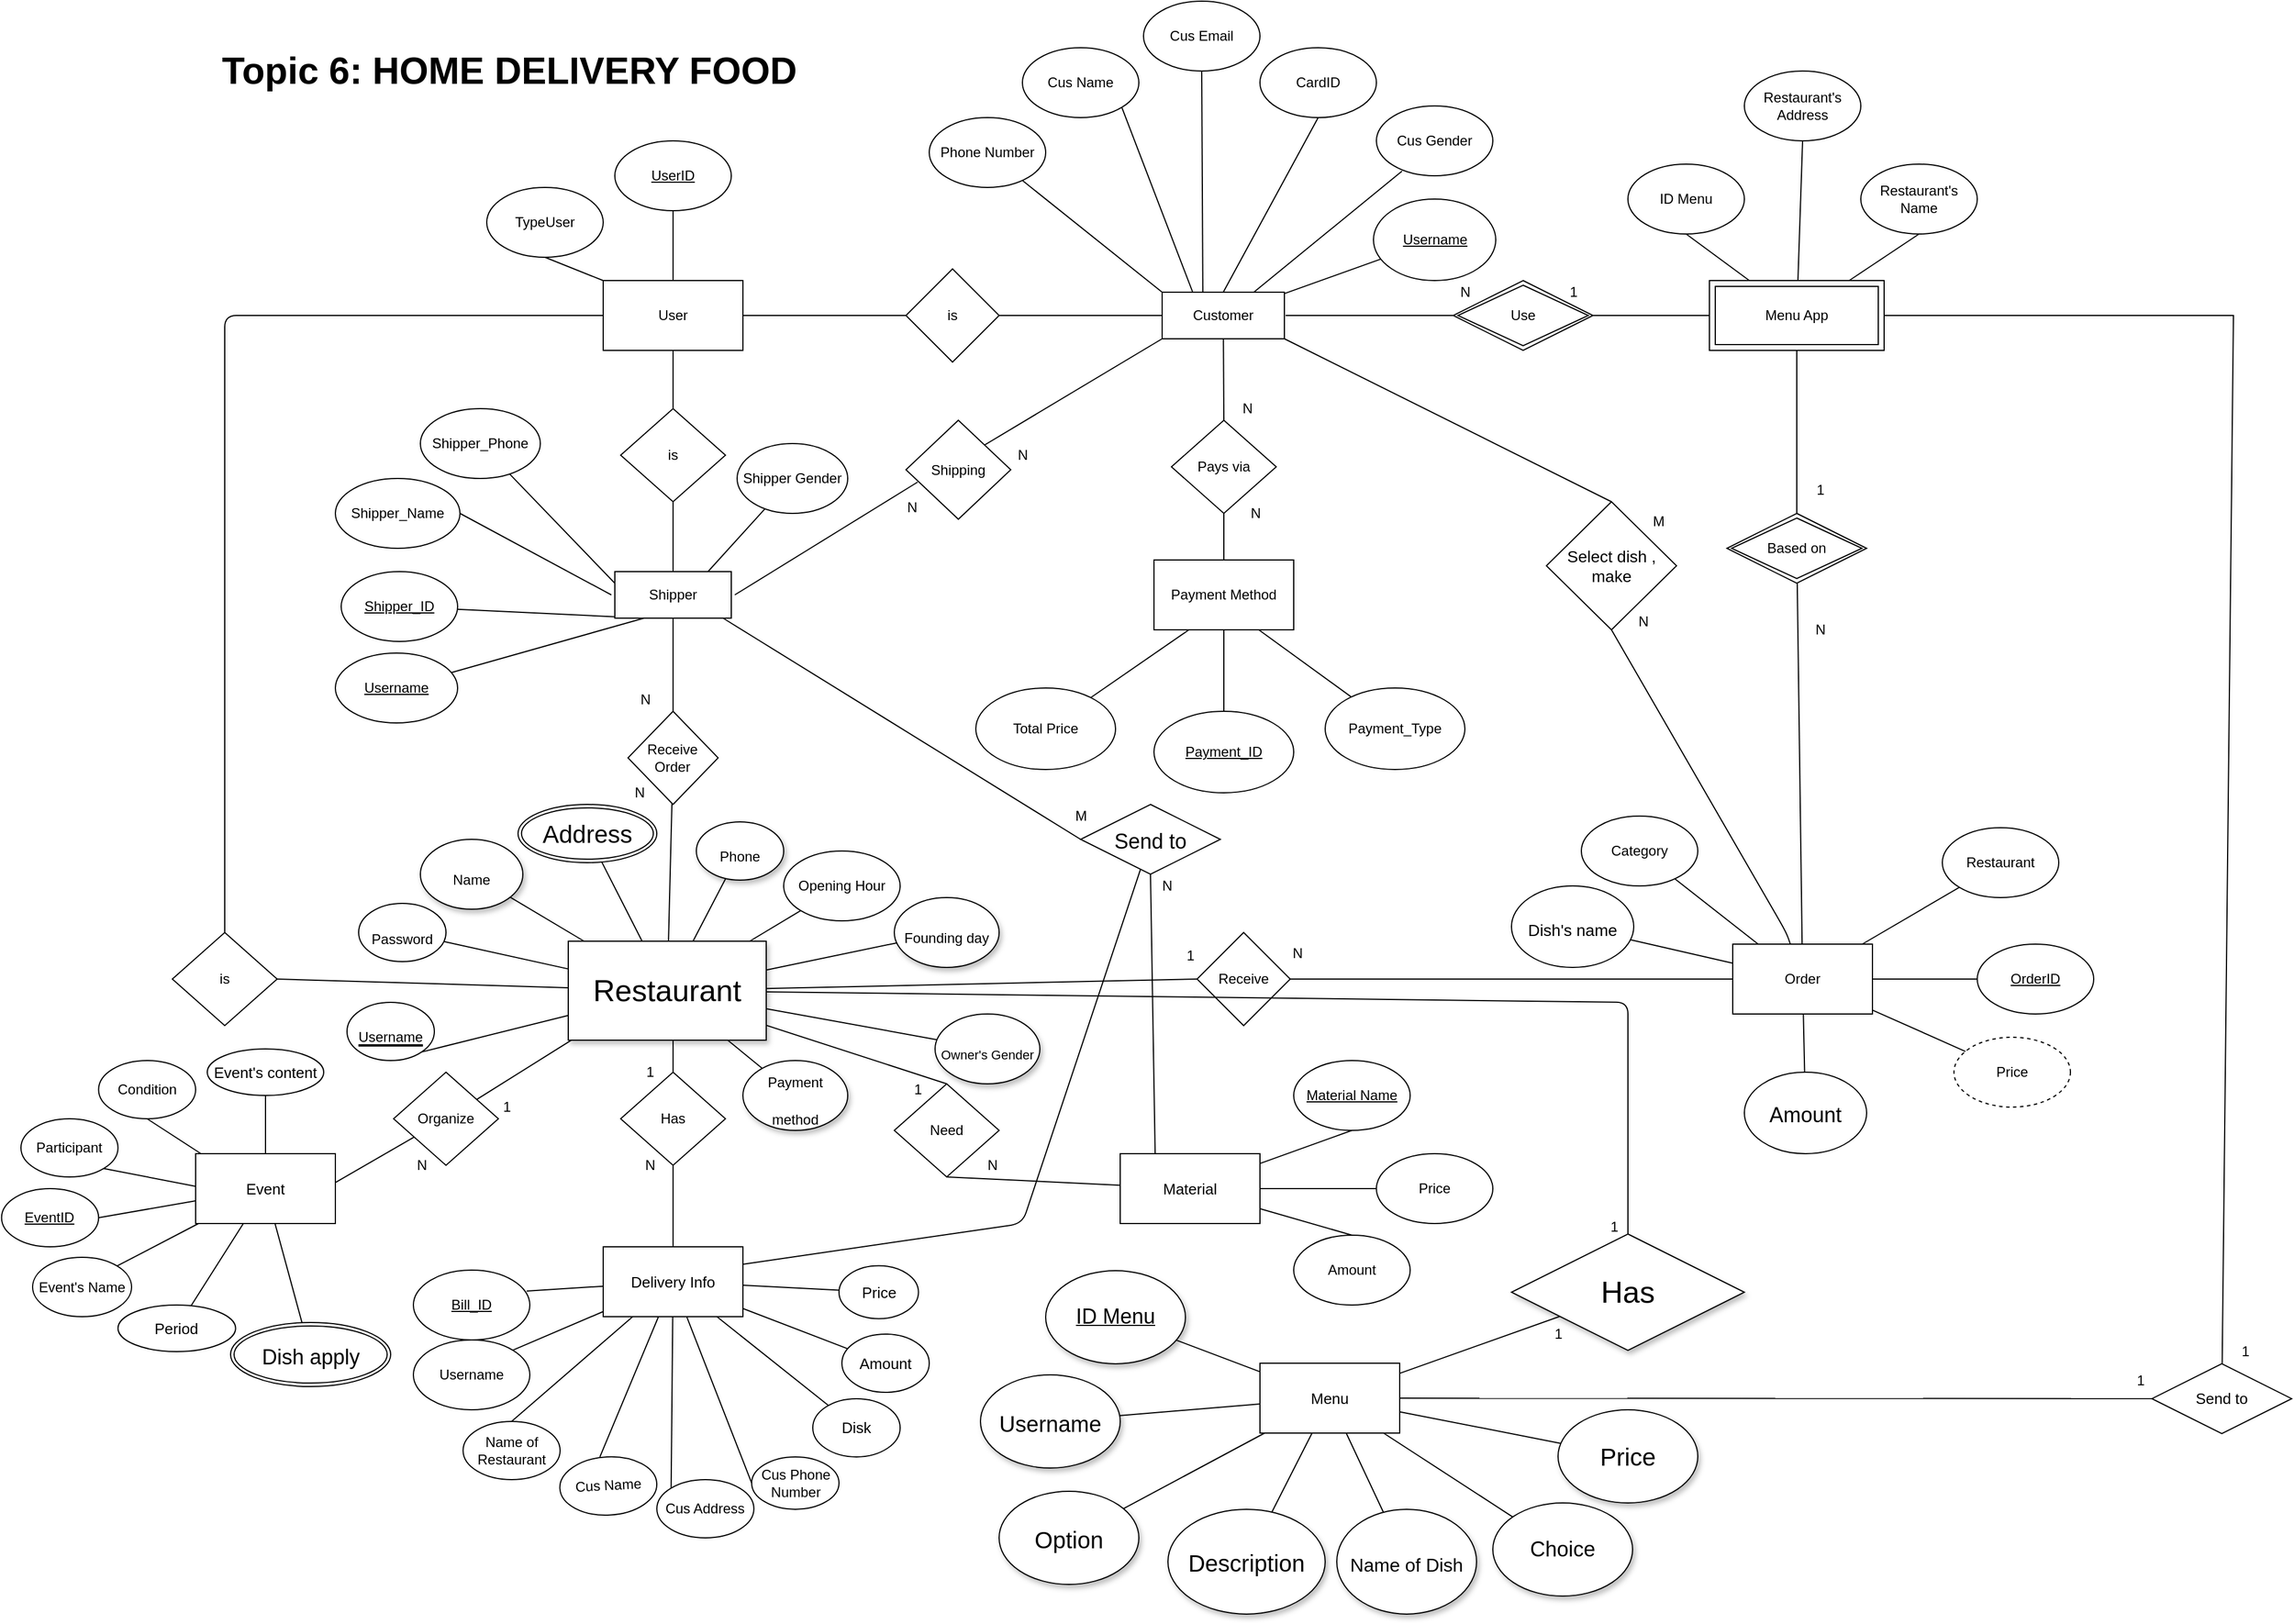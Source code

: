 <mxfile version="12.9.13" type="github"><diagram id="Bh2ZQN0jN9PAz3LYmBKE" name="Page-1"><mxGraphModel dx="3793" dy="1426" grid="1" gridSize="10" guides="1" tooltips="1" connect="1" arrows="1" fold="1" page="1" pageScale="1" pageWidth="827" pageHeight="1169" math="0" shadow="0"><root><mxCell id="0"/><mxCell id="1" parent="0"/><mxCell id="1TgQW6RUjHVxx62nX8nV-2" value="Phone Number" style="ellipse;whiteSpace=wrap;html=1;" parent="1" vertex="1"><mxGeometry x="-20" y="130" width="100" height="60" as="geometry"/></mxCell><mxCell id="1TgQW6RUjHVxx62nX8nV-3" value="Cus Name" style="ellipse;whiteSpace=wrap;html=1;" parent="1" vertex="1"><mxGeometry x="60" y="70" width="100" height="60" as="geometry"/></mxCell><mxCell id="1TgQW6RUjHVxx62nX8nV-4" value="Cus Email" style="ellipse;whiteSpace=wrap;html=1;" parent="1" vertex="1"><mxGeometry x="164" y="30" width="100" height="60" as="geometry"/></mxCell><mxCell id="1TgQW6RUjHVxx62nX8nV-6" value="Cus Gender" style="ellipse;whiteSpace=wrap;html=1;" parent="1" vertex="1"><mxGeometry x="364" y="120" width="100" height="60" as="geometry"/></mxCell><mxCell id="1TgQW6RUjHVxx62nX8nV-11" value="" style="endArrow=none;html=1;entryX=0;entryY=0;entryDx=0;entryDy=0;" parent="1" source="1TgQW6RUjHVxx62nX8nV-2" target="T_7MTXZ-KmYvkjtd5ETI-1" edge="1"><mxGeometry width="50" height="50" relative="1" as="geometry"><mxPoint x="390" y="250" as="sourcePoint"/><mxPoint x="180" y="270" as="targetPoint"/></mxGeometry></mxCell><mxCell id="1TgQW6RUjHVxx62nX8nV-12" value="" style="endArrow=none;html=1;exitX=1;exitY=1;exitDx=0;exitDy=0;entryX=0.25;entryY=0;entryDx=0;entryDy=0;" parent="1" source="1TgQW6RUjHVxx62nX8nV-3" target="T_7MTXZ-KmYvkjtd5ETI-1" edge="1"><mxGeometry width="50" height="50" relative="1" as="geometry"><mxPoint x="390" y="250" as="sourcePoint"/><mxPoint x="206.5" y="270" as="targetPoint"/></mxGeometry></mxCell><mxCell id="1TgQW6RUjHVxx62nX8nV-14" value="" style="endArrow=none;html=1;exitX=0.5;exitY=1;exitDx=0;exitDy=0;" parent="1" source="1TgQW6RUjHVxx62nX8nV-4" edge="1"><mxGeometry width="50" height="50" relative="1" as="geometry"><mxPoint x="390" y="250" as="sourcePoint"/><mxPoint x="215" y="290" as="targetPoint"/></mxGeometry></mxCell><mxCell id="1TgQW6RUjHVxx62nX8nV-15" value="" style="endArrow=none;html=1;exitX=0.22;exitY=0.933;exitDx=0;exitDy=0;entryX=0.75;entryY=0;entryDx=0;entryDy=0;exitPerimeter=0;" parent="1" source="1TgQW6RUjHVxx62nX8nV-6" target="T_7MTXZ-KmYvkjtd5ETI-1" edge="1"><mxGeometry width="50" height="50" relative="1" as="geometry"><mxPoint x="390" y="250" as="sourcePoint"/><mxPoint x="259.5" y="270" as="targetPoint"/></mxGeometry></mxCell><mxCell id="1TgQW6RUjHVxx62nX8nV-25" value="" style="endArrow=none;html=1;entryX=1;entryY=0.5;entryDx=0;entryDy=0;exitX=0;exitY=0.5;exitDx=0;exitDy=0;entryPerimeter=0;" parent="1" source="4HDwZ0-fBhP0mA6bhcXY-30" edge="1"><mxGeometry width="50" height="50" relative="1" as="geometry"><mxPoint x="310" y="340" as="sourcePoint"/><mxPoint x="286" y="300" as="targetPoint"/></mxGeometry></mxCell><mxCell id="1TgQW6RUjHVxx62nX8nV-27" value="" style="endArrow=none;html=1;entryX=1;entryY=0.5;entryDx=0;entryDy=0;" parent="1" source="4HDwZ0-fBhP0mA6bhcXY-29" target="4HDwZ0-fBhP0mA6bhcXY-30" edge="1"><mxGeometry width="50" height="50" relative="1" as="geometry"><mxPoint x="670.0" y="300.0" as="sourcePoint"/><mxPoint x="360" y="270" as="targetPoint"/></mxGeometry></mxCell><mxCell id="1TgQW6RUjHVxx62nX8nV-34" value="Restaurant's Name" style="ellipse;whiteSpace=wrap;html=1;" parent="1" vertex="1"><mxGeometry x="780" y="170" width="100" height="60" as="geometry"/></mxCell><mxCell id="1TgQW6RUjHVxx62nX8nV-35" value="ID Menu" style="ellipse;whiteSpace=wrap;html=1;" parent="1" vertex="1"><mxGeometry x="580" y="170" width="100" height="60" as="geometry"/></mxCell><mxCell id="1TgQW6RUjHVxx62nX8nV-36" value="" style="endArrow=none;html=1;entryX=0.5;entryY=1;entryDx=0;entryDy=0;" parent="1" source="4HDwZ0-fBhP0mA6bhcXY-29" target="1TgQW6RUjHVxx62nX8nV-35" edge="1"><mxGeometry width="50" height="50" relative="1" as="geometry"><mxPoint x="700.0" y="270.0" as="sourcePoint"/><mxPoint x="390" y="320" as="targetPoint"/></mxGeometry></mxCell><mxCell id="1TgQW6RUjHVxx62nX8nV-38" value="" style="endArrow=none;html=1;entryX=0.5;entryY=1;entryDx=0;entryDy=0;" parent="1" source="4HDwZ0-fBhP0mA6bhcXY-29" target="1TgQW6RUjHVxx62nX8nV-34" edge="1"><mxGeometry width="50" height="50" relative="1" as="geometry"><mxPoint x="747.04" y="271.02" as="sourcePoint"/><mxPoint x="390" y="320" as="targetPoint"/></mxGeometry></mxCell><mxCell id="1TgQW6RUjHVxx62nX8nV-47" value="Opening Hour" style="ellipse;whiteSpace=wrap;html=1;" parent="1" vertex="1"><mxGeometry x="-145" y="760" width="100" height="60" as="geometry"/></mxCell><mxCell id="1TgQW6RUjHVxx62nX8nV-50" value="" style="endArrow=none;html=1;exitX=0;exitY=1;exitDx=0;exitDy=0;" parent="1" source="1TgQW6RUjHVxx62nX8nV-47" target="4Bwj3n_UpUeVTnmwOmAn-105" edge="1"><mxGeometry width="50" height="50" relative="1" as="geometry"><mxPoint x="430" y="640" as="sourcePoint"/><mxPoint x="-150" y="844.859" as="targetPoint"/></mxGeometry></mxCell><mxCell id="1TgQW6RUjHVxx62nX8nV-51" value="" style="endArrow=none;html=1;" parent="1" source="NcCZKuHMw2OyWHvmArKM-13" target="4Bwj3n_UpUeVTnmwOmAn-105" edge="1"><mxGeometry width="50" height="50" relative="1" as="geometry"><mxPoint x="440" y="650" as="sourcePoint"/><mxPoint x="-198.817" y="825" as="targetPoint"/></mxGeometry></mxCell><mxCell id="1TgQW6RUjHVxx62nX8nV-82" value="User&lt;br&gt;" style="rounded=0;whiteSpace=wrap;html=1;" parent="1" vertex="1"><mxGeometry x="-300" y="270" width="120" height="60" as="geometry"/></mxCell><mxCell id="1TgQW6RUjHVxx62nX8nV-83" value="" style="endArrow=none;html=1;entryX=0;entryY=0;entryDx=0;entryDy=0;exitX=0.5;exitY=1;exitDx=0;exitDy=0;" parent="1" source="1TgQW6RUjHVxx62nX8nV-85" target="1TgQW6RUjHVxx62nX8nV-82" edge="1"><mxGeometry width="50" height="50" relative="1" as="geometry"><mxPoint x="-210" y="70" as="sourcePoint"/><mxPoint x="10" y="190" as="targetPoint"/></mxGeometry></mxCell><mxCell id="1TgQW6RUjHVxx62nX8nV-84" value="&lt;u&gt;UserID&lt;/u&gt;" style="ellipse;whiteSpace=wrap;html=1;" parent="1" vertex="1"><mxGeometry x="-290" y="150" width="100" height="60" as="geometry"/></mxCell><mxCell id="1TgQW6RUjHVxx62nX8nV-85" value="TypeUser" style="ellipse;whiteSpace=wrap;html=1;" parent="1" vertex="1"><mxGeometry x="-400" y="190" width="100" height="60" as="geometry"/></mxCell><mxCell id="1TgQW6RUjHVxx62nX8nV-86" value="" style="endArrow=none;html=1;entryX=0.5;entryY=1;entryDx=0;entryDy=0;exitX=0.5;exitY=0;exitDx=0;exitDy=0;" parent="1" source="1TgQW6RUjHVxx62nX8nV-82" target="1TgQW6RUjHVxx62nX8nV-84" edge="1"><mxGeometry width="50" height="50" relative="1" as="geometry"><mxPoint x="-40" y="240" as="sourcePoint"/><mxPoint x="10" y="190" as="targetPoint"/></mxGeometry></mxCell><mxCell id="1TgQW6RUjHVxx62nX8nV-88" value="is" style="rhombus;whiteSpace=wrap;html=1;" parent="1" vertex="1"><mxGeometry x="-40" y="260" width="80" height="80" as="geometry"/></mxCell><mxCell id="1TgQW6RUjHVxx62nX8nV-89" value="" style="endArrow=none;html=1;exitX=1;exitY=0.5;exitDx=0;exitDy=0;entryX=0;entryY=0.5;entryDx=0;entryDy=0;" parent="1" source="1TgQW6RUjHVxx62nX8nV-82" target="1TgQW6RUjHVxx62nX8nV-88" edge="1"><mxGeometry width="50" height="50" relative="1" as="geometry"><mxPoint x="-40" y="250" as="sourcePoint"/><mxPoint x="10" y="200" as="targetPoint"/></mxGeometry></mxCell><mxCell id="1TgQW6RUjHVxx62nX8nV-91" value="" style="endArrow=none;html=1;entryX=0;entryY=0.5;entryDx=0;entryDy=0;entryPerimeter=0;exitX=1;exitY=0.5;exitDx=0;exitDy=0;" parent="1" source="1TgQW6RUjHVxx62nX8nV-88" edge="1"><mxGeometry width="50" height="50" relative="1" as="geometry"><mxPoint x="-40" y="250" as="sourcePoint"/><mxPoint x="180" y="300" as="targetPoint"/></mxGeometry></mxCell><mxCell id="1TgQW6RUjHVxx62nX8nV-94" value="CardID" style="ellipse;whiteSpace=wrap;html=1;" parent="1" vertex="1"><mxGeometry x="264" y="70" width="100" height="60" as="geometry"/></mxCell><mxCell id="1TgQW6RUjHVxx62nX8nV-99" value="" style="endArrow=none;html=1;entryX=0.5;entryY=1;entryDx=0;entryDy=0;exitX=0.5;exitY=0;exitDx=0;exitDy=0;" parent="1" source="T_7MTXZ-KmYvkjtd5ETI-1" target="1TgQW6RUjHVxx62nX8nV-94" edge="1"><mxGeometry width="50" height="50" relative="1" as="geometry"><mxPoint x="233" y="270" as="sourcePoint"/><mxPoint x="250" y="200" as="targetPoint"/></mxGeometry></mxCell><mxCell id="1TgQW6RUjHVxx62nX8nV-105" value="Category" style="ellipse;whiteSpace=wrap;html=1;" parent="1" vertex="1"><mxGeometry x="540" y="730" width="100" height="60" as="geometry"/></mxCell><mxCell id="1TgQW6RUjHVxx62nX8nV-106" value="Price" style="ellipse;whiteSpace=wrap;html=1;dashed=1;" parent="1" vertex="1"><mxGeometry x="860" y="920" width="100" height="60" as="geometry"/></mxCell><mxCell id="1TgQW6RUjHVxx62nX8nV-109" value="Restaurant" style="ellipse;whiteSpace=wrap;html=1;" parent="1" vertex="1"><mxGeometry x="850" y="740" width="100" height="60" as="geometry"/></mxCell><mxCell id="1TgQW6RUjHVxx62nX8nV-110" value="&lt;font style=&quot;font-size: 14px&quot;&gt;Select dish , make&lt;/font&gt;" style="rhombus;whiteSpace=wrap;html=1;" parent="1" vertex="1"><mxGeometry x="510" y="460" width="111.75" height="110" as="geometry"/></mxCell><mxCell id="4HDwZ0-fBhP0mA6bhcXY-24" value="N" style="text;html=1;align=center;verticalAlign=middle;resizable=0;points=[];autosize=1;" parent="1TgQW6RUjHVxx62nX8nV-110" vertex="1"><mxGeometry x="73.336" y="92.54" width="20" height="20" as="geometry"/></mxCell><mxCell id="4HDwZ0-fBhP0mA6bhcXY-25" value="M" style="text;html=1;align=center;verticalAlign=middle;resizable=0;points=[];autosize=1;" parent="1TgQW6RUjHVxx62nX8nV-110" vertex="1"><mxGeometry x="81.193" y="6.984" width="30" height="20" as="geometry"/></mxCell><mxCell id="1TgQW6RUjHVxx62nX8nV-111" value="" style="endArrow=none;html=1;exitX=1;exitY=1;exitDx=0;exitDy=0;entryX=0.5;entryY=0;entryDx=0;entryDy=0;" parent="1" source="T_7MTXZ-KmYvkjtd5ETI-1" target="1TgQW6RUjHVxx62nX8nV-110" edge="1"><mxGeometry width="50" height="50" relative="1" as="geometry"><mxPoint x="286" y="330" as="sourcePoint"/><mxPoint x="560" y="440" as="targetPoint"/></mxGeometry></mxCell><mxCell id="1TgQW6RUjHVxx62nX8nV-112" value="" style="endArrow=none;html=1;exitX=0.5;exitY=1;exitDx=0;exitDy=0;" parent="1" source="1TgQW6RUjHVxx62nX8nV-110" target="1TgQW6RUjHVxx62nX8nV-117" edge="1"><mxGeometry width="50" height="50" relative="1" as="geometry"><mxPoint x="510" y="590" as="sourcePoint"/><mxPoint x="560" y="540" as="targetPoint"/><Array as="points"><mxPoint x="716" y="830"/></Array></mxGeometry></mxCell><mxCell id="1TgQW6RUjHVxx62nX8nV-113" value="" style="endArrow=none;html=1;entryX=0;entryY=1;entryDx=0;entryDy=0;" parent="1" source="1TgQW6RUjHVxx62nX8nV-117" target="1TgQW6RUjHVxx62nX8nV-109" edge="1"><mxGeometry width="50" height="50" relative="1" as="geometry"><mxPoint x="790" y="530" as="sourcePoint"/><mxPoint x="840" y="480" as="targetPoint"/></mxGeometry></mxCell><mxCell id="1TgQW6RUjHVxx62nX8nV-114" value="" style="endArrow=none;html=1;" parent="1" source="1TgQW6RUjHVxx62nX8nV-117" target="1TgQW6RUjHVxx62nX8nV-106" edge="1"><mxGeometry width="50" height="50" relative="1" as="geometry"><mxPoint x="510" y="480" as="sourcePoint"/><mxPoint x="560" y="430" as="targetPoint"/></mxGeometry></mxCell><mxCell id="1TgQW6RUjHVxx62nX8nV-115" value="" style="endArrow=none;html=1;" parent="1" source="1TgQW6RUjHVxx62nX8nV-105" target="1TgQW6RUjHVxx62nX8nV-117" edge="1"><mxGeometry width="50" height="50" relative="1" as="geometry"><mxPoint x="510" y="480" as="sourcePoint"/><mxPoint x="630" y="460" as="targetPoint"/></mxGeometry></mxCell><mxCell id="1TgQW6RUjHVxx62nX8nV-117" value="Order" style="rounded=0;whiteSpace=wrap;html=1;" parent="1" vertex="1"><mxGeometry x="670" y="840" width="120" height="60" as="geometry"/></mxCell><mxCell id="1TgQW6RUjHVxx62nX8nV-119" value="&lt;u&gt;OrderID&lt;/u&gt;" style="ellipse;whiteSpace=wrap;html=1;" parent="1" vertex="1"><mxGeometry x="880" y="840" width="100" height="60" as="geometry"/></mxCell><mxCell id="1TgQW6RUjHVxx62nX8nV-120" value="" style="endArrow=none;html=1;entryX=0;entryY=0.5;entryDx=0;entryDy=0;exitX=1;exitY=0.5;exitDx=0;exitDy=0;" parent="1" source="1TgQW6RUjHVxx62nX8nV-117" target="1TgQW6RUjHVxx62nX8nV-119" edge="1"><mxGeometry width="50" height="50" relative="1" as="geometry"><mxPoint x="710" y="690" as="sourcePoint"/><mxPoint x="760" y="640" as="targetPoint"/></mxGeometry></mxCell><mxCell id="1TgQW6RUjHVxx62nX8nV-126" value="" style="endArrow=none;html=1;entryX=0;entryY=0.5;entryDx=0;entryDy=0;exitX=1;exitY=0.5;exitDx=0;exitDy=0;" parent="1" source="1TgQW6RUjHVxx62nX8nV-132" target="1TgQW6RUjHVxx62nX8nV-117" edge="1"><mxGeometry width="50" height="50" relative="1" as="geometry"><mxPoint x="730" y="910" as="sourcePoint"/><mxPoint x="480" y="650" as="targetPoint"/></mxGeometry></mxCell><mxCell id="1TgQW6RUjHVxx62nX8nV-132" value="Receive" style="rhombus;whiteSpace=wrap;html=1;" parent="1" vertex="1"><mxGeometry x="210" y="830" width="80" height="80" as="geometry"/></mxCell><mxCell id="1TgQW6RUjHVxx62nX8nV-141" value="" style="endArrow=none;html=1;entryX=0;entryY=0.5;entryDx=0;entryDy=0;" parent="1" source="4Bwj3n_UpUeVTnmwOmAn-105" target="1TgQW6RUjHVxx62nX8nV-132" edge="1"><mxGeometry width="50" height="50" relative="1" as="geometry"><mxPoint x="-190" y="870" as="sourcePoint"/><mxPoint x="110" y="770" as="targetPoint"/></mxGeometry></mxCell><mxCell id="1TgQW6RUjHVxx62nX8nV-208" value="Payment Method" style="rounded=0;whiteSpace=wrap;html=1;" parent="1" vertex="1"><mxGeometry x="173" y="510" width="120" height="60" as="geometry"/></mxCell><mxCell id="1TgQW6RUjHVxx62nX8nV-209" value="" style="endArrow=none;html=1;exitX=0.5;exitY=1;exitDx=0;exitDy=0;" parent="1" source="1TgQW6RUjHVxx62nX8nV-208" target="1TgQW6RUjHVxx62nX8nV-210" edge="1"><mxGeometry width="50" height="50" relative="1" as="geometry"><mxPoint x="327.5" y="520" as="sourcePoint"/><mxPoint x="417.5" y="520" as="targetPoint"/></mxGeometry></mxCell><mxCell id="1TgQW6RUjHVxx62nX8nV-210" value="Payment_ID" style="ellipse;whiteSpace=wrap;html=1;fontStyle=4" parent="1" vertex="1"><mxGeometry x="173" y="640" width="120" height="70" as="geometry"/></mxCell><mxCell id="1TgQW6RUjHVxx62nX8nV-211" value="" style="endArrow=none;html=1;exitX=0.75;exitY=1;exitDx=0;exitDy=0;" parent="1" source="1TgQW6RUjHVxx62nX8nV-208" target="1TgQW6RUjHVxx62nX8nV-212" edge="1"><mxGeometry width="50" height="50" relative="1" as="geometry"><mxPoint x="287.5" y="620" as="sourcePoint"/><mxPoint x="337.5" y="570" as="targetPoint"/></mxGeometry></mxCell><mxCell id="1TgQW6RUjHVxx62nX8nV-212" value="Payment_Type" style="ellipse;whiteSpace=wrap;html=1;" parent="1" vertex="1"><mxGeometry x="320" y="620" width="120" height="70" as="geometry"/></mxCell><mxCell id="1TgQW6RUjHVxx62nX8nV-213" value="" style="endArrow=none;html=1;exitX=0.25;exitY=1;exitDx=0;exitDy=0;" parent="1" source="1TgQW6RUjHVxx62nX8nV-208" target="1TgQW6RUjHVxx62nX8nV-214" edge="1"><mxGeometry width="50" height="50" relative="1" as="geometry"><mxPoint x="177.5" y="620" as="sourcePoint"/><mxPoint x="207.5" y="600" as="targetPoint"/></mxGeometry></mxCell><mxCell id="1TgQW6RUjHVxx62nX8nV-214" value="Total Price" style="ellipse;whiteSpace=wrap;html=1;" parent="1" vertex="1"><mxGeometry x="20" y="620" width="120" height="70" as="geometry"/></mxCell><mxCell id="1TgQW6RUjHVxx62nX8nV-215" value="" style="endArrow=none;html=1;entryX=0.5;entryY=0;entryDx=0;entryDy=0;exitX=0.5;exitY=1;exitDx=0;exitDy=0;" parent="1" source="1TgQW6RUjHVxx62nX8nV-219" target="1TgQW6RUjHVxx62nX8nV-208" edge="1"><mxGeometry width="50" height="50" relative="1" as="geometry"><mxPoint x="40" y="740.71" as="sourcePoint"/><mxPoint x="-97.5" y="655" as="targetPoint"/></mxGeometry></mxCell><mxCell id="1TgQW6RUjHVxx62nX8nV-219" value="Pays via" style="rhombus;whiteSpace=wrap;html=1;" parent="1" vertex="1"><mxGeometry x="188" y="390" width="90" height="80" as="geometry"/></mxCell><mxCell id="1TgQW6RUjHVxx62nX8nV-220" value="" style="endArrow=none;html=1;exitX=0.5;exitY=0;exitDx=0;exitDy=0;" parent="1" source="1TgQW6RUjHVxx62nX8nV-219" target="T_7MTXZ-KmYvkjtd5ETI-1" edge="1"><mxGeometry width="50" height="50" relative="1" as="geometry"><mxPoint x="460" y="610" as="sourcePoint"/><mxPoint x="230" y="320" as="targetPoint"/></mxGeometry></mxCell><mxCell id="1TgQW6RUjHVxx62nX8nV-230" value="" style="endArrow=none;html=1;exitX=0;exitY=0.5;exitDx=0;exitDy=0;exitPerimeter=0;entryX=1;entryY=0.5;entryDx=0;entryDy=0;" parent="1" target="1TgQW6RUjHVxx62nX8nV-242" edge="1"><mxGeometry width="50" height="50" relative="1" as="geometry"><mxPoint x="-293" y="540" as="sourcePoint"/><mxPoint x="-233" y="440" as="targetPoint"/></mxGeometry></mxCell><mxCell id="1TgQW6RUjHVxx62nX8nV-231" value="" style="endArrow=none;html=1;exitX=0;exitY=0.25;exitDx=0;exitDy=0;" parent="1" source="T_7MTXZ-KmYvkjtd5ETI-3" target="1TgQW6RUjHVxx62nX8nV-232" edge="1"><mxGeometry width="50" height="50" relative="1" as="geometry"><mxPoint x="-279.75" y="508.14" as="sourcePoint"/><mxPoint x="-300" y="510" as="targetPoint"/></mxGeometry></mxCell><mxCell id="1TgQW6RUjHVxx62nX8nV-232" value="Shipper_Phone" style="ellipse;whiteSpace=wrap;html=1;" parent="1" vertex="1"><mxGeometry x="-457" y="380" width="103" height="60" as="geometry"/></mxCell><mxCell id="1TgQW6RUjHVxx62nX8nV-233" value="" style="endArrow=none;html=1;exitX=0.25;exitY=1;exitDx=0;exitDy=0;" parent="1" source="T_7MTXZ-KmYvkjtd5ETI-3" target="1TgQW6RUjHVxx62nX8nV-234" edge="1"><mxGeometry width="50" height="50" relative="1" as="geometry"><mxPoint x="-279.75" y="571.02" as="sourcePoint"/><mxPoint x="-140" y="460" as="targetPoint"/></mxGeometry></mxCell><mxCell id="1TgQW6RUjHVxx62nX8nV-234" value="Shipper_ID" style="ellipse;whiteSpace=wrap;html=1;fontStyle=4" parent="1" vertex="1"><mxGeometry x="-525" y="520" width="100" height="60" as="geometry"/></mxCell><mxCell id="1TgQW6RUjHVxx62nX8nV-242" value="Shipper_Name" style="ellipse;whiteSpace=wrap;html=1;fontStyle=0" parent="1" vertex="1"><mxGeometry x="-530" y="440" width="107" height="60" as="geometry"/></mxCell><mxCell id="1TgQW6RUjHVxx62nX8nV-245" value="Shipping" style="rhombus;whiteSpace=wrap;html=1;" parent="1" vertex="1"><mxGeometry x="-40" y="390" width="90" height="85" as="geometry"/></mxCell><mxCell id="1TgQW6RUjHVxx62nX8nV-246" value="" style="endArrow=none;html=1;entryX=0.111;entryY=0.625;entryDx=0;entryDy=0;exitX=1;exitY=0.5;exitDx=0;exitDy=0;exitPerimeter=0;entryPerimeter=0;" parent="1" target="1TgQW6RUjHVxx62nX8nV-245" edge="1"><mxGeometry width="50" height="50" relative="1" as="geometry"><mxPoint x="-187" y="540" as="sourcePoint"/><mxPoint x="-60" y="430" as="targetPoint"/></mxGeometry></mxCell><mxCell id="1TgQW6RUjHVxx62nX8nV-247" value="" style="endArrow=none;html=1;entryX=0;entryY=1;entryDx=0;entryDy=0;exitX=1;exitY=0;exitDx=0;exitDy=0;" parent="1" source="1TgQW6RUjHVxx62nX8nV-245" target="T_7MTXZ-KmYvkjtd5ETI-1" edge="1"><mxGeometry width="50" height="50" relative="1" as="geometry"><mxPoint x="-110" y="480" as="sourcePoint"/><mxPoint x="180" y="330" as="targetPoint"/></mxGeometry></mxCell><mxCell id="1TgQW6RUjHVxx62nX8nV-251" value="" style="endArrow=none;html=1;entryX=0.5;entryY=1;entryDx=0;entryDy=0;exitX=0.5;exitY=0;exitDx=0;exitDy=0;" parent="1" source="1TgQW6RUjHVxx62nX8nV-253" target="1TgQW6RUjHVxx62nX8nV-82" edge="1"><mxGeometry width="50" height="50" relative="1" as="geometry"><mxPoint x="-160" y="380" as="sourcePoint"/><mxPoint x="-160" y="530" as="targetPoint"/></mxGeometry></mxCell><mxCell id="1TgQW6RUjHVxx62nX8nV-253" value="is" style="rhombus;whiteSpace=wrap;html=1;" parent="1" vertex="1"><mxGeometry x="-285" y="380" width="90" height="80" as="geometry"/></mxCell><mxCell id="1TgQW6RUjHVxx62nX8nV-254" value="" style="endArrow=none;html=1;entryX=0.5;entryY=1;entryDx=0;entryDy=0;exitX=0.5;exitY=0;exitDx=0;exitDy=0;" parent="1" source="T_7MTXZ-KmYvkjtd5ETI-3" target="1TgQW6RUjHVxx62nX8nV-253" edge="1"><mxGeometry width="50" height="50" relative="1" as="geometry"><mxPoint x="-240" y="510" as="sourcePoint"/><mxPoint x="-160" y="530" as="targetPoint"/></mxGeometry></mxCell><mxCell id="1TgQW6RUjHVxx62nX8nV-259" value="Receive Order" style="rhombus;whiteSpace=wrap;html=1;" parent="1" vertex="1"><mxGeometry x="-278.71" y="640" width="77.42" height="80" as="geometry"/></mxCell><mxCell id="5g2Zn5uEBo19cZ86C0Ls-2" value="N" style="text;html=1;align=center;verticalAlign=middle;resizable=0;points=[];autosize=1;" parent="1TgQW6RUjHVxx62nX8nV-259" vertex="1"><mxGeometry x="-0.005" y="59.996" width="20" height="20" as="geometry"/></mxCell><mxCell id="1TgQW6RUjHVxx62nX8nV-260" value="" style="endArrow=none;html=1;exitX=0.5;exitY=0;exitDx=0;exitDy=0;entryX=0.5;entryY=1;entryDx=0;entryDy=0;" parent="1" source="1TgQW6RUjHVxx62nX8nV-259" target="T_7MTXZ-KmYvkjtd5ETI-3" edge="1"><mxGeometry width="50" height="50" relative="1" as="geometry"><mxPoint x="50" y="750" as="sourcePoint"/><mxPoint x="-240" y="550" as="targetPoint"/></mxGeometry></mxCell><mxCell id="1TgQW6RUjHVxx62nX8nV-264" value="is" style="rhombus;whiteSpace=wrap;html=1;" parent="1" vertex="1"><mxGeometry x="-670" y="830" width="90" height="80" as="geometry"/></mxCell><mxCell id="1TgQW6RUjHVxx62nX8nV-265" value="" style="endArrow=none;html=1;exitX=1;exitY=0.5;exitDx=0;exitDy=0;" parent="1" source="1TgQW6RUjHVxx62nX8nV-264" target="4Bwj3n_UpUeVTnmwOmAn-105" edge="1"><mxGeometry width="50" height="50" relative="1" as="geometry"><mxPoint x="-350" y="620" as="sourcePoint"/><mxPoint x="-330" y="870" as="targetPoint"/></mxGeometry></mxCell><mxCell id="1TgQW6RUjHVxx62nX8nV-266" value="" style="endArrow=none;html=1;exitX=0.5;exitY=0;exitDx=0;exitDy=0;entryX=0;entryY=0.5;entryDx=0;entryDy=0;" parent="1" source="1TgQW6RUjHVxx62nX8nV-264" target="1TgQW6RUjHVxx62nX8nV-82" edge="1"><mxGeometry width="50" height="50" relative="1" as="geometry"><mxPoint x="-350" y="610" as="sourcePoint"/><mxPoint x="-625" y="310" as="targetPoint"/><Array as="points"><mxPoint x="-625" y="300"/></Array></mxGeometry></mxCell><mxCell id="1TgQW6RUjHVxx62nX8nV-274" value="Organize" style="rhombus;whiteSpace=wrap;html=1;" parent="1" vertex="1"><mxGeometry x="-480" y="950" width="90" height="80" as="geometry"/></mxCell><mxCell id="1TgQW6RUjHVxx62nX8nV-275" value="" style="endArrow=none;html=1;exitX=1;exitY=0.5;exitDx=0;exitDy=0;exitPerimeter=0;" parent="1" target="1TgQW6RUjHVxx62nX8nV-274" edge="1"><mxGeometry width="50" height="50" relative="1" as="geometry"><mxPoint x="-539" y="1050" as="sourcePoint"/><mxPoint x="-440" y="870" as="targetPoint"/></mxGeometry></mxCell><mxCell id="1TgQW6RUjHVxx62nX8nV-276" value="" style="endArrow=none;html=1;" parent="1" source="1TgQW6RUjHVxx62nX8nV-274" edge="1"><mxGeometry width="50" height="50" relative="1" as="geometry"><mxPoint x="-490" y="920" as="sourcePoint"/><mxPoint x="-315.375" y="915" as="targetPoint"/></mxGeometry></mxCell><mxCell id="1TgQW6RUjHVxx62nX8nV-277" value="Condition" style="ellipse;whiteSpace=wrap;html=1;" parent="1" vertex="1"><mxGeometry x="-733.33" y="940" width="83.33" height="50" as="geometry"/></mxCell><mxCell id="1TgQW6RUjHVxx62nX8nV-278" value="Participant" style="ellipse;whiteSpace=wrap;html=1;" parent="1" vertex="1"><mxGeometry x="-800" y="990" width="83.33" height="50" as="geometry"/></mxCell><mxCell id="1TgQW6RUjHVxx62nX8nV-279" value="&lt;u&gt;EventID&lt;/u&gt;" style="ellipse;whiteSpace=wrap;html=1;" parent="1" vertex="1"><mxGeometry x="-816.66" y="1050" width="83.33" height="50" as="geometry"/></mxCell><mxCell id="1TgQW6RUjHVxx62nX8nV-280" value="Event's Name" style="ellipse;whiteSpace=wrap;html=1;" parent="1" vertex="1"><mxGeometry x="-790" y="1109" width="85" height="51" as="geometry"/></mxCell><mxCell id="1TgQW6RUjHVxx62nX8nV-281" value="" style="endArrow=none;html=1;entryX=0.5;entryY=1;entryDx=0;entryDy=0;exitX=0;exitY=0;exitDx=10;exitDy=10;exitPerimeter=0;" parent="1" target="1TgQW6RUjHVxx62nX8nV-277" edge="1"><mxGeometry width="50" height="50" relative="1" as="geometry"><mxPoint x="-630" y="1030" as="sourcePoint"/><mxPoint x="-440" y="960" as="targetPoint"/></mxGeometry></mxCell><mxCell id="1TgQW6RUjHVxx62nX8nV-282" value="" style="endArrow=none;html=1;exitX=1;exitY=1;exitDx=0;exitDy=0;entryX=0;entryY=0.5;entryDx=0;entryDy=0;entryPerimeter=0;" parent="1" source="1TgQW6RUjHVxx62nX8nV-278" edge="1"><mxGeometry width="50" height="50" relative="1" as="geometry"><mxPoint x="-490" y="1010" as="sourcePoint"/><mxPoint x="-640" y="1050" as="targetPoint"/></mxGeometry></mxCell><mxCell id="1TgQW6RUjHVxx62nX8nV-283" value="" style="endArrow=none;html=1;exitX=1;exitY=0.5;exitDx=0;exitDy=0;" parent="1" source="1TgQW6RUjHVxx62nX8nV-279" target="4Bwj3n_UpUeVTnmwOmAn-129" edge="1"><mxGeometry width="50" height="50" relative="1" as="geometry"><mxPoint x="-490" y="1010" as="sourcePoint"/><mxPoint x="-640" y="1080" as="targetPoint"/></mxGeometry></mxCell><mxCell id="1TgQW6RUjHVxx62nX8nV-284" value="" style="endArrow=none;html=1;exitX=1;exitY=0;exitDx=0;exitDy=0;" parent="1" source="1TgQW6RUjHVxx62nX8nV-280" target="4Bwj3n_UpUeVTnmwOmAn-129" edge="1"><mxGeometry width="50" height="50" relative="1" as="geometry"><mxPoint x="-490" y="1010" as="sourcePoint"/><mxPoint x="-589.5" y="1080" as="targetPoint"/></mxGeometry></mxCell><mxCell id="1TgQW6RUjHVxx62nX8nV-291" value="Has" style="rhombus;whiteSpace=wrap;html=1;" parent="1" vertex="1"><mxGeometry x="-285" y="950" width="90" height="80" as="geometry"/></mxCell><mxCell id="1TgQW6RUjHVxx62nX8nV-292" value="" style="endArrow=none;html=1;entryX=0.5;entryY=1;entryDx=0;entryDy=0;" parent="1" source="4Bwj3n_UpUeVTnmwOmAn-132" target="1TgQW6RUjHVxx62nX8nV-291" edge="1"><mxGeometry width="50" height="50" relative="1" as="geometry"><mxPoint x="-240.0" y="1090" as="sourcePoint"/><mxPoint x="-440" y="1020" as="targetPoint"/></mxGeometry></mxCell><mxCell id="1TgQW6RUjHVxx62nX8nV-293" value="" style="endArrow=none;html=1;entryX=0.5;entryY=0;entryDx=0;entryDy=0;" parent="1" target="1TgQW6RUjHVxx62nX8nV-291" edge="1"><mxGeometry width="50" height="50" relative="1" as="geometry"><mxPoint x="-240" y="915" as="sourcePoint"/><mxPoint x="-440" y="1020" as="targetPoint"/></mxGeometry></mxCell><mxCell id="1TgQW6RUjHVxx62nX8nV-294" value="Name of Restaurant" style="ellipse;whiteSpace=wrap;html=1;" parent="1" vertex="1"><mxGeometry x="-420.33" y="1250" width="83.33" height="50" as="geometry"/></mxCell><mxCell id="1TgQW6RUjHVxx62nX8nV-295" value="Username" style="ellipse;whiteSpace=wrap;html=1;" parent="1" vertex="1"><mxGeometry x="-463" y="1180" width="100" height="60" as="geometry"/></mxCell><mxCell id="1TgQW6RUjHVxx62nX8nV-296" value="&lt;u&gt;Bill_ID&lt;/u&gt;" style="ellipse;whiteSpace=wrap;html=1;" parent="1" vertex="1"><mxGeometry x="-463" y="1120" width="100" height="60" as="geometry"/></mxCell><mxCell id="1TgQW6RUjHVxx62nX8nV-297" value="Cus Name" style="ellipse;whiteSpace=wrap;html=1;rotation=-3;" parent="1" vertex="1"><mxGeometry x="-337.25" y="1280.44" width="83.33" height="50" as="geometry"/></mxCell><mxCell id="1TgQW6RUjHVxx62nX8nV-298" value="" style="endArrow=none;html=1;exitX=0.973;exitY=0.301;exitDx=0;exitDy=0;exitPerimeter=0;" parent="1" source="1TgQW6RUjHVxx62nX8nV-296" target="4Bwj3n_UpUeVTnmwOmAn-132" edge="1"><mxGeometry width="50" height="50" relative="1" as="geometry"><mxPoint x="-490" y="1070" as="sourcePoint"/><mxPoint x="-290.0" y="1135" as="targetPoint"/></mxGeometry></mxCell><mxCell id="1TgQW6RUjHVxx62nX8nV-299" value="" style="endArrow=none;html=1;exitX=1;exitY=0;exitDx=0;exitDy=0;" parent="1" source="1TgQW6RUjHVxx62nX8nV-295" target="4Bwj3n_UpUeVTnmwOmAn-132" edge="1"><mxGeometry width="50" height="50" relative="1" as="geometry"><mxPoint x="-490" y="1070" as="sourcePoint"/><mxPoint x="-265.0" y="1150" as="targetPoint"/></mxGeometry></mxCell><mxCell id="1TgQW6RUjHVxx62nX8nV-300" value="" style="endArrow=none;html=1;exitX=0.5;exitY=0;exitDx=0;exitDy=0;" parent="1" source="1TgQW6RUjHVxx62nX8nV-294" target="4Bwj3n_UpUeVTnmwOmAn-132" edge="1"><mxGeometry width="50" height="50" relative="1" as="geometry"><mxPoint x="-490" y="1070" as="sourcePoint"/><mxPoint x="-240.0" y="1150" as="targetPoint"/></mxGeometry></mxCell><mxCell id="1TgQW6RUjHVxx62nX8nV-301" value="" style="endArrow=none;html=1;exitX=0.429;exitY=-0.006;exitDx=0;exitDy=0;exitPerimeter=0;" parent="1" source="1TgQW6RUjHVxx62nX8nV-297" target="4Bwj3n_UpUeVTnmwOmAn-132" edge="1"><mxGeometry width="50" height="50" relative="1" as="geometry"><mxPoint x="-490" y="1070" as="sourcePoint"/><mxPoint x="-215.0" y="1150" as="targetPoint"/></mxGeometry></mxCell><mxCell id="1TgQW6RUjHVxx62nX8nV-302" value="Cus Phone Number" style="ellipse;whiteSpace=wrap;html=1;" parent="1" vertex="1"><mxGeometry x="-172.5" y="1280.44" width="75" height="45" as="geometry"/></mxCell><mxCell id="1TgQW6RUjHVxx62nX8nV-303" value="Cus Address" style="ellipse;whiteSpace=wrap;html=1;" parent="1" vertex="1"><mxGeometry x="-253.92" y="1300" width="83.33" height="50" as="geometry"/></mxCell><mxCell id="1TgQW6RUjHVxx62nX8nV-305" value="" style="endArrow=none;html=1;entryX=0;entryY=0.5;entryDx=0;entryDy=0;" parent="1" source="4Bwj3n_UpUeVTnmwOmAn-132" target="1TgQW6RUjHVxx62nX8nV-302" edge="1"><mxGeometry width="50" height="50" relative="1" as="geometry"><mxPoint x="-190.0" y="1135" as="sourcePoint"/><mxPoint x="-360" y="1050" as="targetPoint"/></mxGeometry></mxCell><mxCell id="1TgQW6RUjHVxx62nX8nV-306" value="" style="endArrow=none;html=1;entryX=0;entryY=0;entryDx=0;entryDy=0;" parent="1" source="4Bwj3n_UpUeVTnmwOmAn-132" target="1TgQW6RUjHVxx62nX8nV-303" edge="1"><mxGeometry width="50" height="50" relative="1" as="geometry"><mxPoint x="-190.0" y="1150" as="sourcePoint"/><mxPoint x="-360" y="1050" as="targetPoint"/></mxGeometry></mxCell><mxCell id="1TgQW6RUjHVxx62nX8nV-308" value="Need" style="rhombus;whiteSpace=wrap;html=1;" parent="1" vertex="1"><mxGeometry x="-50" y="960" width="90" height="80" as="geometry"/></mxCell><mxCell id="1TgQW6RUjHVxx62nX8nV-309" value="" style="endArrow=none;html=1;exitX=1;exitY=1;exitDx=0;exitDy=0;exitPerimeter=0;entryX=0.5;entryY=0;entryDx=0;entryDy=0;" parent="1" target="1TgQW6RUjHVxx62nX8nV-308" edge="1"><mxGeometry width="50" height="50" relative="1" as="geometry"><mxPoint x="-190" y="900" as="sourcePoint"/><mxPoint x="30" y="1050" as="targetPoint"/></mxGeometry></mxCell><mxCell id="1TgQW6RUjHVxx62nX8nV-323" value="" style="endArrow=none;html=1;exitX=0.5;exitY=1;exitDx=0;exitDy=0;" parent="1" source="1TgQW6RUjHVxx62nX8nV-308" target="4Bwj3n_UpUeVTnmwOmAn-154" edge="1"><mxGeometry width="50" height="50" relative="1" as="geometry"><mxPoint x="110" y="1090" as="sourcePoint"/><mxPoint x="164" y="1050" as="targetPoint"/></mxGeometry></mxCell><mxCell id="1TgQW6RUjHVxx62nX8nV-324" value="&lt;u&gt;Material Name&lt;/u&gt;" style="ellipse;whiteSpace=wrap;html=1;" parent="1" vertex="1"><mxGeometry x="293" y="940" width="100" height="60" as="geometry"/></mxCell><mxCell id="1TgQW6RUjHVxx62nX8nV-325" value="Price" style="ellipse;whiteSpace=wrap;html=1;" parent="1" vertex="1"><mxGeometry x="364" y="1020" width="100" height="60" as="geometry"/></mxCell><mxCell id="1TgQW6RUjHVxx62nX8nV-326" value="Amount" style="ellipse;whiteSpace=wrap;html=1;" parent="1" vertex="1"><mxGeometry x="293" y="1090" width="100" height="60" as="geometry"/></mxCell><mxCell id="1TgQW6RUjHVxx62nX8nV-327" value="" style="endArrow=none;html=1;entryX=0.5;entryY=1;entryDx=0;entryDy=0;" parent="1" source="4Bwj3n_UpUeVTnmwOmAn-154" target="1TgQW6RUjHVxx62nX8nV-324" edge="1"><mxGeometry width="50" height="50" relative="1" as="geometry"><mxPoint x="278" y="1020" as="sourcePoint"/><mxPoint x="160" y="1040" as="targetPoint"/></mxGeometry></mxCell><mxCell id="1TgQW6RUjHVxx62nX8nV-328" value="" style="endArrow=none;html=1;entryX=0;entryY=0.5;entryDx=0;entryDy=0;" parent="1" source="4Bwj3n_UpUeVTnmwOmAn-154" target="1TgQW6RUjHVxx62nX8nV-325" edge="1"><mxGeometry width="50" height="50" relative="1" as="geometry"><mxPoint x="278" y="1050" as="sourcePoint"/><mxPoint x="160" y="1040" as="targetPoint"/></mxGeometry></mxCell><mxCell id="1TgQW6RUjHVxx62nX8nV-329" value="" style="endArrow=none;html=1;exitX=0.5;exitY=0;exitDx=0;exitDy=0;" parent="1" source="1TgQW6RUjHVxx62nX8nV-326" target="4Bwj3n_UpUeVTnmwOmAn-154" edge="1"><mxGeometry width="50" height="50" relative="1" as="geometry"><mxPoint x="110" y="1090" as="sourcePoint"/><mxPoint x="278" y="1080" as="targetPoint"/></mxGeometry></mxCell><mxCell id="1TgQW6RUjHVxx62nX8nV-331" value="Restaurant's Address" style="ellipse;whiteSpace=wrap;html=1;" parent="1" vertex="1"><mxGeometry x="680" y="90" width="100" height="60" as="geometry"/></mxCell><mxCell id="1TgQW6RUjHVxx62nX8nV-332" value="" style="endArrow=none;html=1;entryX=0.5;entryY=1;entryDx=0;entryDy=0;" parent="1" source="4HDwZ0-fBhP0mA6bhcXY-29" target="1TgQW6RUjHVxx62nX8nV-331" edge="1"><mxGeometry width="50" height="50" relative="1" as="geometry"><mxPoint x="730.0" y="270.0" as="sourcePoint"/><mxPoint x="370" y="400" as="targetPoint"/></mxGeometry></mxCell><mxCell id="4Bwj3n_UpUeVTnmwOmAn-85" value="&lt;font style=&quot;font-size: 12px&quot;&gt;Password&lt;/font&gt;" style="ellipse;whiteSpace=wrap;html=1;strokeWidth=1;fontSize=28;" parent="1" vertex="1"><mxGeometry x="-510" y="805" width="75" height="50" as="geometry"/></mxCell><mxCell id="4Bwj3n_UpUeVTnmwOmAn-86" value="&lt;font style=&quot;font-size: 12px&quot;&gt;Username&lt;/font&gt;" style="ellipse;whiteSpace=wrap;html=1;strokeWidth=1;fontSize=26;fontStyle=4" parent="1" vertex="1"><mxGeometry x="-520" y="890" width="75" height="50" as="geometry"/></mxCell><mxCell id="4Bwj3n_UpUeVTnmwOmAn-87" value="" style="endArrow=none;html=1;fontSize=24;entryX=1;entryY=1;entryDx=0;entryDy=0;" parent="1" source="4Bwj3n_UpUeVTnmwOmAn-105" target="4Bwj3n_UpUeVTnmwOmAn-86" edge="1"><mxGeometry width="50" height="50" relative="1" as="geometry"><mxPoint x="-310" y="945.46" as="sourcePoint"/><mxPoint x="-290" y="470" as="targetPoint"/></mxGeometry></mxCell><mxCell id="4Bwj3n_UpUeVTnmwOmAn-88" value="" style="endArrow=none;html=1;fontSize=24;" parent="1" source="4Bwj3n_UpUeVTnmwOmAn-85" target="4Bwj3n_UpUeVTnmwOmAn-105" edge="1"><mxGeometry width="50" height="50" relative="1" as="geometry"><mxPoint x="-340" y="520" as="sourcePoint"/><mxPoint x="-308.81" y="900" as="targetPoint"/></mxGeometry></mxCell><mxCell id="4Bwj3n_UpUeVTnmwOmAn-89" value="&lt;span style=&quot;font-size: 12px&quot;&gt;Name&lt;br&gt;&lt;/span&gt;" style="ellipse;whiteSpace=wrap;html=1;shadow=1;strokeWidth=1;fontSize=26;" parent="1" vertex="1"><mxGeometry x="-457" y="750" width="88" height="60" as="geometry"/></mxCell><mxCell id="4Bwj3n_UpUeVTnmwOmAn-91" value="&lt;font style=&quot;font-size: 12px&quot;&gt;Founding day&lt;/font&gt;" style="ellipse;whiteSpace=wrap;html=1;shadow=1;strokeWidth=1;fontSize=26;" parent="1" vertex="1"><mxGeometry x="-50" y="800" width="90" height="60" as="geometry"/></mxCell><mxCell id="4Bwj3n_UpUeVTnmwOmAn-92" value="&lt;font style=&quot;font-size: 12px&quot;&gt;Phone&lt;/font&gt;" style="ellipse;whiteSpace=wrap;html=1;shadow=1;strokeWidth=1;fontSize=26;" parent="1" vertex="1"><mxGeometry x="-220" y="735" width="75" height="50" as="geometry"/></mxCell><mxCell id="4Bwj3n_UpUeVTnmwOmAn-93" value="" style="endArrow=none;html=1;fontSize=26;" parent="1" source="4Bwj3n_UpUeVTnmwOmAn-105" target="4Bwj3n_UpUeVTnmwOmAn-89" edge="1"><mxGeometry width="50" height="50" relative="1" as="geometry"><mxPoint x="-225.714" y="900" as="sourcePoint"/><mxPoint x="10" y="470" as="targetPoint"/></mxGeometry></mxCell><mxCell id="4Bwj3n_UpUeVTnmwOmAn-95" value="" style="endArrow=none;html=1;fontSize=26;" parent="1" source="4Bwj3n_UpUeVTnmwOmAn-105" target="4Bwj3n_UpUeVTnmwOmAn-92" edge="1"><mxGeometry width="50" height="50" relative="1" as="geometry"><mxPoint x="-145.294" y="900" as="sourcePoint"/><mxPoint x="10" y="470" as="targetPoint"/></mxGeometry></mxCell><mxCell id="4Bwj3n_UpUeVTnmwOmAn-96" value="&lt;font style=&quot;font-size: 11px&quot;&gt;Owner's Gender&lt;/font&gt;" style="ellipse;whiteSpace=wrap;html=1;shadow=1;strokeWidth=1;fontSize=26;" parent="1" vertex="1"><mxGeometry x="-15" y="900" width="90" height="60" as="geometry"/></mxCell><mxCell id="4Bwj3n_UpUeVTnmwOmAn-98" value="" style="endArrow=none;html=1;fontSize=26;" parent="1" source="4Bwj3n_UpUeVTnmwOmAn-96" target="4Bwj3n_UpUeVTnmwOmAn-105" edge="1"><mxGeometry width="50" height="50" relative="1" as="geometry"><mxPoint x="-40" y="550" as="sourcePoint"/><mxPoint x="-210" y="1000" as="targetPoint"/></mxGeometry></mxCell><mxCell id="4Bwj3n_UpUeVTnmwOmAn-99" value="" style="endArrow=none;html=1;fontSize=26;" parent="1" source="4Bwj3n_UpUeVTnmwOmAn-105" target="4Bwj3n_UpUeVTnmwOmAn-91" edge="1"><mxGeometry width="50" height="50" relative="1" as="geometry"><mxPoint x="-60" y="906.522" as="sourcePoint"/><mxPoint x="10" y="500" as="targetPoint"/></mxGeometry></mxCell><mxCell id="4Bwj3n_UpUeVTnmwOmAn-100" value="&lt;font style=&quot;font-size: 12px&quot;&gt;Payment method&lt;/font&gt;" style="ellipse;whiteSpace=wrap;html=1;shadow=1;strokeWidth=1;fontSize=26;" parent="1" vertex="1"><mxGeometry x="-180" y="940" width="90" height="60" as="geometry"/></mxCell><mxCell id="4Bwj3n_UpUeVTnmwOmAn-101" value="" style="endArrow=none;html=1;fontSize=26;" parent="1" source="4Bwj3n_UpUeVTnmwOmAn-100" target="4Bwj3n_UpUeVTnmwOmAn-105" edge="1"><mxGeometry width="50" height="50" relative="1" as="geometry"><mxPoint x="-10" y="640" as="sourcePoint"/><mxPoint x="-137.778" y="1000" as="targetPoint"/></mxGeometry></mxCell><mxCell id="4Bwj3n_UpUeVTnmwOmAn-105" value="Restaurant" style="rounded=0;whiteSpace=wrap;html=1;shadow=1;strokeWidth=1;fontSize=26;" parent="1" vertex="1"><mxGeometry x="-330" y="837.5" width="170" height="85" as="geometry"/></mxCell><mxCell id="4Bwj3n_UpUeVTnmwOmAn-107" value="" style="endArrow=none;html=1;rounded=0;fontSize=13;" parent="1" source="1TgQW6RUjHVxx62nX8nV-259" target="4Bwj3n_UpUeVTnmwOmAn-105" edge="1"><mxGeometry relative="1" as="geometry"><mxPoint x="-190" y="800" as="sourcePoint"/><mxPoint x="-30" y="800" as="targetPoint"/></mxGeometry></mxCell><mxCell id="4Bwj3n_UpUeVTnmwOmAn-125" value="Period" style="ellipse;whiteSpace=wrap;html=1;align=center;fontSize=13;" parent="1" vertex="1"><mxGeometry x="-716.67" y="1150" width="101" height="40" as="geometry"/></mxCell><mxCell id="4Bwj3n_UpUeVTnmwOmAn-127" value="Event's content" style="ellipse;whiteSpace=wrap;html=1;align=center;fontSize=13;" parent="1" vertex="1"><mxGeometry x="-640" y="930" width="100" height="40" as="geometry"/></mxCell><mxCell id="4Bwj3n_UpUeVTnmwOmAn-128" value="" style="endArrow=none;html=1;rounded=0;fontSize=13;" parent="1" source="4Bwj3n_UpUeVTnmwOmAn-127" target="4Bwj3n_UpUeVTnmwOmAn-129" edge="1"><mxGeometry relative="1" as="geometry"><mxPoint x="-410" y="1060" as="sourcePoint"/><mxPoint x="-564.5" y="1041.92" as="targetPoint"/></mxGeometry></mxCell><mxCell id="4Bwj3n_UpUeVTnmwOmAn-129" value="Event" style="rounded=0;whiteSpace=wrap;html=1;fontSize=13;" parent="1" vertex="1"><mxGeometry x="-650" y="1020" width="120" height="60" as="geometry"/></mxCell><mxCell id="4Bwj3n_UpUeVTnmwOmAn-130" value="" style="endArrow=none;html=1;fontSize=13;" parent="1" source="4Bwj3n_UpUeVTnmwOmAn-125" target="4Bwj3n_UpUeVTnmwOmAn-129" edge="1"><mxGeometry width="50" height="50" relative="1" as="geometry"><mxPoint x="-350" y="1080" as="sourcePoint"/><mxPoint x="-300" y="1030" as="targetPoint"/></mxGeometry></mxCell><mxCell id="4Bwj3n_UpUeVTnmwOmAn-131" value="" style="endArrow=none;html=1;fontSize=13;" parent="1" source="NcCZKuHMw2OyWHvmArKM-14" target="4Bwj3n_UpUeVTnmwOmAn-129" edge="1"><mxGeometry width="50" height="50" relative="1" as="geometry"><mxPoint x="-590" y="1180" as="sourcePoint"/><mxPoint x="-300" y="1030" as="targetPoint"/></mxGeometry></mxCell><mxCell id="4Bwj3n_UpUeVTnmwOmAn-132" value="Delivery Info" style="rounded=0;whiteSpace=wrap;html=1;fontSize=13;" parent="1" vertex="1"><mxGeometry x="-300" y="1100" width="120" height="60" as="geometry"/></mxCell><mxCell id="4Bwj3n_UpUeVTnmwOmAn-146" value="Disk" style="ellipse;whiteSpace=wrap;html=1;fontSize=13;" parent="1" vertex="1"><mxGeometry x="-120" y="1230.44" width="75" height="50" as="geometry"/></mxCell><mxCell id="4Bwj3n_UpUeVTnmwOmAn-147" value="Amount" style="ellipse;whiteSpace=wrap;html=1;fontSize=13;" parent="1" vertex="1"><mxGeometry x="-95" y="1175" width="75" height="50" as="geometry"/></mxCell><mxCell id="4Bwj3n_UpUeVTnmwOmAn-148" value="Price" style="ellipse;whiteSpace=wrap;html=1;fontSize=13;" parent="1" vertex="1"><mxGeometry x="-97.5" y="1116.25" width="68.25" height="45.5" as="geometry"/></mxCell><mxCell id="4Bwj3n_UpUeVTnmwOmAn-149" value="" style="endArrow=none;html=1;fontSize=13;" parent="1" source="4Bwj3n_UpUeVTnmwOmAn-132" target="4Bwj3n_UpUeVTnmwOmAn-146" edge="1"><mxGeometry width="50" height="50" relative="1" as="geometry"><mxPoint x="-310" y="1280" as="sourcePoint"/><mxPoint x="-260" y="1230" as="targetPoint"/></mxGeometry></mxCell><mxCell id="4Bwj3n_UpUeVTnmwOmAn-150" value="" style="endArrow=none;html=1;fontSize=13;" parent="1" source="4Bwj3n_UpUeVTnmwOmAn-132" target="4Bwj3n_UpUeVTnmwOmAn-147" edge="1"><mxGeometry width="50" height="50" relative="1" as="geometry"><mxPoint x="-310" y="1280" as="sourcePoint"/><mxPoint x="-260" y="1230" as="targetPoint"/></mxGeometry></mxCell><mxCell id="4Bwj3n_UpUeVTnmwOmAn-151" value="" style="endArrow=none;html=1;fontSize=13;" parent="1" source="4Bwj3n_UpUeVTnmwOmAn-132" target="4Bwj3n_UpUeVTnmwOmAn-148" edge="1"><mxGeometry width="50" height="50" relative="1" as="geometry"><mxPoint x="-310" y="1190" as="sourcePoint"/><mxPoint x="-260" y="1140" as="targetPoint"/></mxGeometry></mxCell><mxCell id="4Bwj3n_UpUeVTnmwOmAn-154" value="Material" style="rounded=0;whiteSpace=wrap;html=1;fontSize=13;" parent="1" vertex="1"><mxGeometry x="144" y="1020" width="120" height="60" as="geometry"/></mxCell><mxCell id="4Bwj3n_UpUeVTnmwOmAn-195" value="ID Menu" style="ellipse;whiteSpace=wrap;html=1;shadow=1;strokeWidth=1;fontSize=18;fontStyle=4" parent="1" vertex="1"><mxGeometry x="80" y="1120.44" width="120" height="80" as="geometry"/></mxCell><mxCell id="4Bwj3n_UpUeVTnmwOmAn-196" value="&lt;font style=&quot;font-size: 19px&quot;&gt;Username&lt;/font&gt;" style="ellipse;whiteSpace=wrap;html=1;shadow=1;strokeWidth=1;fontSize=26;" parent="1" vertex="1"><mxGeometry x="24" y="1210" width="120" height="80" as="geometry"/></mxCell><mxCell id="4Bwj3n_UpUeVTnmwOmAn-197" value="&lt;font style=&quot;font-size: 16px&quot;&gt;Name of Dish&lt;/font&gt;" style="ellipse;whiteSpace=wrap;html=1;shadow=1;strokeWidth=1;fontSize=26;" parent="1" vertex="1"><mxGeometry x="330" y="1325.44" width="120" height="90" as="geometry"/></mxCell><mxCell id="4Bwj3n_UpUeVTnmwOmAn-198" value="&lt;font style=&quot;font-size: 20px&quot;&gt;Description&lt;/font&gt;" style="ellipse;whiteSpace=wrap;html=1;shadow=1;strokeWidth=1;fontSize=26;" parent="1" vertex="1"><mxGeometry x="185" y="1325.44" width="135" height="90" as="geometry"/></mxCell><mxCell id="4Bwj3n_UpUeVTnmwOmAn-199" value="&lt;font style=&quot;font-size: 20px&quot;&gt;Option&lt;/font&gt;" style="ellipse;whiteSpace=wrap;html=1;shadow=1;strokeWidth=1;fontSize=26;" parent="1" vertex="1"><mxGeometry x="40" y="1310" width="120" height="80" as="geometry"/></mxCell><mxCell id="4Bwj3n_UpUeVTnmwOmAn-200" value="Choice" style="ellipse;whiteSpace=wrap;html=1;shadow=1;strokeWidth=1;fontSize=18;" parent="1" vertex="1"><mxGeometry x="464" y="1320" width="120" height="80" as="geometry"/></mxCell><mxCell id="4Bwj3n_UpUeVTnmwOmAn-201" value="Price" style="ellipse;whiteSpace=wrap;html=1;shadow=1;strokeWidth=1;fontSize=21;" parent="1" vertex="1"><mxGeometry x="520" y="1240" width="120" height="80" as="geometry"/></mxCell><mxCell id="4Bwj3n_UpUeVTnmwOmAn-203" value="" style="endArrow=none;html=1;rounded=0;fontSize=26;" parent="1" source="4Bwj3n_UpUeVTnmwOmAn-196" target="4Bwj3n_UpUeVTnmwOmAn-214" edge="1"><mxGeometry relative="1" as="geometry"><mxPoint x="-80" y="770" as="sourcePoint"/><mxPoint x="405" y="918.947" as="targetPoint"/></mxGeometry></mxCell><mxCell id="4Bwj3n_UpUeVTnmwOmAn-204" value="" style="endArrow=none;html=1;rounded=0;fontSize=26;" parent="1" source="4Bwj3n_UpUeVTnmwOmAn-200" target="4Bwj3n_UpUeVTnmwOmAn-214" edge="1"><mxGeometry relative="1" as="geometry"><mxPoint x="-80" y="770" as="sourcePoint"/><mxPoint x="543.6" y="900" as="targetPoint"/></mxGeometry></mxCell><mxCell id="4Bwj3n_UpUeVTnmwOmAn-205" value="" style="endArrow=none;html=1;rounded=0;fontSize=26;" parent="1" source="4Bwj3n_UpUeVTnmwOmAn-214" target="4Bwj3n_UpUeVTnmwOmAn-195" edge="1"><mxGeometry relative="1" as="geometry"><mxPoint x="471.581" y="900" as="sourcePoint"/><mxPoint x="80" y="770" as="targetPoint"/></mxGeometry></mxCell><mxCell id="4Bwj3n_UpUeVTnmwOmAn-206" value="" style="endArrow=none;html=1;rounded=0;fontSize=26;" parent="1" source="4Bwj3n_UpUeVTnmwOmAn-201" target="4Bwj3n_UpUeVTnmwOmAn-214" edge="1"><mxGeometry relative="1" as="geometry"><mxPoint x="-80" y="770" as="sourcePoint"/><mxPoint x="608.571" y="900" as="targetPoint"/></mxGeometry></mxCell><mxCell id="4Bwj3n_UpUeVTnmwOmAn-207" value="" style="endArrow=none;html=1;rounded=0;fontSize=26;" parent="1" source="4Bwj3n_UpUeVTnmwOmAn-214" target="4Bwj3n_UpUeVTnmwOmAn-199" edge="1"><mxGeometry relative="1" as="geometry"><mxPoint x="405" y="981.11" as="sourcePoint"/><mxPoint x="80" y="770" as="targetPoint"/></mxGeometry></mxCell><mxCell id="4Bwj3n_UpUeVTnmwOmAn-208" value="" style="endArrow=none;html=1;rounded=0;fontSize=26;" parent="1" source="4Bwj3n_UpUeVTnmwOmAn-214" target="4Bwj3n_UpUeVTnmwOmAn-198" edge="1"><mxGeometry relative="1" as="geometry"><mxPoint x="455.192" y="990" as="sourcePoint"/><mxPoint x="80" y="770" as="targetPoint"/></mxGeometry></mxCell><mxCell id="4Bwj3n_UpUeVTnmwOmAn-210" value="" style="endArrow=none;html=1;rounded=0;fontSize=26;" parent="1" source="4Bwj3n_UpUeVTnmwOmAn-214" target="4Bwj3n_UpUeVTnmwOmAn-197" edge="1"><mxGeometry relative="1" as="geometry"><mxPoint x="612.737" y="990" as="sourcePoint"/><mxPoint x="80" y="770" as="targetPoint"/></mxGeometry></mxCell><mxCell id="4Bwj3n_UpUeVTnmwOmAn-212" value="Has" style="shape=rhombus;perimeter=rhombusPerimeter;whiteSpace=wrap;html=1;align=center;shadow=1;strokeWidth=1;fontSize=26;" parent="1" vertex="1"><mxGeometry x="480.0" y="1089" width="200" height="100" as="geometry"/></mxCell><mxCell id="4Bwj3n_UpUeVTnmwOmAn-213" value="" style="endArrow=none;html=1;rounded=0;fontSize=26;" parent="1" source="4Bwj3n_UpUeVTnmwOmAn-214" target="4Bwj3n_UpUeVTnmwOmAn-223" edge="1"><mxGeometry relative="1" as="geometry"><mxPoint x="630" y="942.222" as="sourcePoint"/><mxPoint x="1010" y="1231" as="targetPoint"/></mxGeometry></mxCell><mxCell id="4Bwj3n_UpUeVTnmwOmAn-214" value="Menu" style="rounded=0;whiteSpace=wrap;html=1;fontSize=13;" parent="1" vertex="1"><mxGeometry x="264" y="1200" width="120" height="60" as="geometry"/></mxCell><mxCell id="4Bwj3n_UpUeVTnmwOmAn-218" value="" style="endArrow=none;html=1;fontSize=13;" parent="1" source="4Bwj3n_UpUeVTnmwOmAn-214" target="4Bwj3n_UpUeVTnmwOmAn-212" edge="1"><mxGeometry width="50" height="50" relative="1" as="geometry"><mxPoint x="490" y="1080" as="sourcePoint"/><mxPoint x="540" y="1030" as="targetPoint"/></mxGeometry></mxCell><mxCell id="4Bwj3n_UpUeVTnmwOmAn-223" value="Send to" style="shape=rhombus;perimeter=rhombusPerimeter;whiteSpace=wrap;html=1;align=center;fontSize=13;" parent="1" vertex="1"><mxGeometry x="1030" y="1200.44" width="120" height="60" as="geometry"/></mxCell><mxCell id="4Bwj3n_UpUeVTnmwOmAn-224" value="" style="endArrow=none;html=1;rounded=0;fontSize=13;" parent="1" target="4Bwj3n_UpUeVTnmwOmAn-223" edge="1"><mxGeometry relative="1" as="geometry"><mxPoint x="790.0" y="300.0" as="sourcePoint"/><mxPoint x="390" y="810" as="targetPoint"/><Array as="points"><mxPoint x="1100" y="300"/></Array></mxGeometry></mxCell><mxCell id="NcCZKuHMw2OyWHvmArKM-5" value="&lt;font style=&quot;font-size: 18px&quot;&gt;Amount&lt;/font&gt;" style="ellipse;whiteSpace=wrap;html=1;fontSize=21;" parent="1" vertex="1"><mxGeometry x="680" y="950" width="105" height="70" as="geometry"/></mxCell><mxCell id="NcCZKuHMw2OyWHvmArKM-6" value="&lt;font style=&quot;font-size: 14px&quot;&gt;Dish's name&lt;/font&gt;" style="ellipse;whiteSpace=wrap;html=1;fontSize=21;" parent="1" vertex="1"><mxGeometry x="480" y="790" width="105" height="70" as="geometry"/></mxCell><mxCell id="NcCZKuHMw2OyWHvmArKM-7" value="" style="endArrow=none;html=1;fontSize=21;" parent="1" source="NcCZKuHMw2OyWHvmArKM-6" target="1TgQW6RUjHVxx62nX8nV-117" edge="1"><mxGeometry width="50" height="50" relative="1" as="geometry"><mxPoint x="450" y="750" as="sourcePoint"/><mxPoint x="500" y="700" as="targetPoint"/></mxGeometry></mxCell><mxCell id="NcCZKuHMw2OyWHvmArKM-8" value="" style="endArrow=none;html=1;fontSize=21;" parent="1" source="1TgQW6RUjHVxx62nX8nV-117" target="NcCZKuHMw2OyWHvmArKM-5" edge="1"><mxGeometry width="50" height="50" relative="1" as="geometry"><mxPoint x="450" y="750" as="sourcePoint"/><mxPoint x="500" y="700" as="targetPoint"/></mxGeometry></mxCell><mxCell id="NcCZKuHMw2OyWHvmArKM-10" value="" style="endArrow=none;html=1;fontSize=21;" parent="1" source="1TgQW6RUjHVxx62nX8nV-117" target="4HDwZ0-fBhP0mA6bhcXY-31" edge="1"><mxGeometry width="50" height="50" relative="1" as="geometry"><mxPoint x="430" y="590" as="sourcePoint"/><mxPoint x="725.743" y="559.257" as="targetPoint"/></mxGeometry></mxCell><mxCell id="NcCZKuHMw2OyWHvmArKM-11" value="" style="endArrow=none;html=1;fontSize=21;" parent="1" source="4HDwZ0-fBhP0mA6bhcXY-31" target="4HDwZ0-fBhP0mA6bhcXY-29" edge="1"><mxGeometry width="50" height="50" relative="1" as="geometry"><mxPoint x="725" y="450.0" as="sourcePoint"/><mxPoint x="729.268" y="330" as="targetPoint"/></mxGeometry></mxCell><mxCell id="NcCZKuHMw2OyWHvmArKM-13" value="Address" style="ellipse;shape=doubleEllipse;margin=3;whiteSpace=wrap;html=1;align=center;fontSize=21;" parent="1" vertex="1"><mxGeometry x="-373.15" y="720" width="119.23" height="50" as="geometry"/></mxCell><mxCell id="NcCZKuHMw2OyWHvmArKM-14" value="&lt;font style=&quot;font-size: 18px&quot;&gt;Dish apply&lt;/font&gt;" style="ellipse;shape=doubleEllipse;margin=3;whiteSpace=wrap;html=1;align=center;fontSize=21;" parent="1" vertex="1"><mxGeometry x="-620" y="1165" width="137.5" height="55" as="geometry"/></mxCell><mxCell id="NcCZKuHMw2OyWHvmArKM-15" value="&lt;font style=&quot;font-size: 18px&quot;&gt;Send to&lt;/font&gt;" style="shape=rhombus;perimeter=rhombusPerimeter;whiteSpace=wrap;html=1;align=center;fontSize=21;" parent="1" vertex="1"><mxGeometry x="110" y="720" width="120" height="60" as="geometry"/></mxCell><mxCell id="NcCZKuHMw2OyWHvmArKM-16" value="" style="endArrow=none;html=1;fontSize=21;exitX=0.25;exitY=0;exitDx=0;exitDy=0;entryX=0.5;entryY=1;entryDx=0;entryDy=0;" parent="1" source="4Bwj3n_UpUeVTnmwOmAn-154" target="NcCZKuHMw2OyWHvmArKM-15" edge="1"><mxGeometry width="50" height="50" relative="1" as="geometry"><mxPoint x="100" y="840" as="sourcePoint"/><mxPoint x="150" y="790" as="targetPoint"/></mxGeometry></mxCell><mxCell id="NcCZKuHMw2OyWHvmArKM-19" value="" style="endArrow=none;html=1;fontSize=21;exitX=1;exitY=0.25;exitDx=0;exitDy=0;" parent="1" source="4Bwj3n_UpUeVTnmwOmAn-132" target="NcCZKuHMw2OyWHvmArKM-15" edge="1"><mxGeometry width="50" height="50" relative="1" as="geometry"><mxPoint x="90" y="1060" as="sourcePoint"/><mxPoint x="150" y="900" as="targetPoint"/><Array as="points"><mxPoint x="60" y="1080"/></Array></mxGeometry></mxCell><mxCell id="NcCZKuHMw2OyWHvmArKM-20" value="" style="endArrow=none;html=1;fontSize=21;exitX=1;exitY=1;exitDx=-10;exitDy=-10;exitPerimeter=0;entryX=0;entryY=0.5;entryDx=0;entryDy=0;" parent="1" target="NcCZKuHMw2OyWHvmArKM-15" edge="1"><mxGeometry width="50" height="50" relative="1" as="geometry"><mxPoint x="-197" y="560" as="sourcePoint"/><mxPoint x="120" y="748" as="targetPoint"/></mxGeometry></mxCell><mxCell id="4HDwZ0-fBhP0mA6bhcXY-1" value="" style="endArrow=none;html=1;" parent="1" source="4Bwj3n_UpUeVTnmwOmAn-212" target="4Bwj3n_UpUeVTnmwOmAn-105" edge="1"><mxGeometry width="50" height="50" relative="1" as="geometry"><mxPoint x="-40" y="840" as="sourcePoint"/><mxPoint x="-180" y="890" as="targetPoint"/><Array as="points"><mxPoint x="580" y="890"/></Array></mxGeometry></mxCell><mxCell id="4HDwZ0-fBhP0mA6bhcXY-2" value="1" style="text;html=1;align=center;verticalAlign=middle;resizable=0;points=[];autosize=1;" parent="1" vertex="1"><mxGeometry x="-270" y="940" width="20" height="20" as="geometry"/></mxCell><mxCell id="4HDwZ0-fBhP0mA6bhcXY-3" value="N" style="text;html=1;align=center;verticalAlign=middle;resizable=0;points=[];autosize=1;" parent="1" vertex="1"><mxGeometry x="-270" y="1020" width="20" height="20" as="geometry"/></mxCell><mxCell id="4HDwZ0-fBhP0mA6bhcXY-5" value="N" style="text;html=1;align=center;verticalAlign=middle;resizable=0;points=[];autosize=1;" parent="1" vertex="1"><mxGeometry x="-466.5" y="1020" width="20" height="20" as="geometry"/></mxCell><mxCell id="4HDwZ0-fBhP0mA6bhcXY-7" value="N" style="text;html=1;align=center;verticalAlign=middle;resizable=0;points=[];autosize=1;" parent="1" vertex="1"><mxGeometry x="24" y="1020" width="20" height="20" as="geometry"/></mxCell><mxCell id="4HDwZ0-fBhP0mA6bhcXY-8" value="1" style="text;html=1;align=center;verticalAlign=middle;resizable=0;points=[];autosize=1;" parent="1" vertex="1"><mxGeometry x="-40" y="955" width="20" height="20" as="geometry"/></mxCell><mxCell id="4HDwZ0-fBhP0mA6bhcXY-9" value="N" style="text;html=1;align=center;verticalAlign=middle;resizable=0;points=[];autosize=1;" parent="1" vertex="1"><mxGeometry x="174" y="780" width="20" height="20" as="geometry"/></mxCell><mxCell id="4HDwZ0-fBhP0mA6bhcXY-10" value="M" style="text;html=1;align=center;verticalAlign=middle;resizable=0;points=[];autosize=1;" parent="1" vertex="1"><mxGeometry x="95" y="720" width="30" height="20" as="geometry"/></mxCell><mxCell id="4HDwZ0-fBhP0mA6bhcXY-11" value="N" style="text;html=1;align=center;verticalAlign=middle;resizable=0;points=[];autosize=1;" parent="1" vertex="1"><mxGeometry x="286" y="837.5" width="20" height="20" as="geometry"/></mxCell><mxCell id="4HDwZ0-fBhP0mA6bhcXY-12" value="1" style="text;html=1;align=center;verticalAlign=middle;resizable=0;points=[];autosize=1;" parent="1" vertex="1"><mxGeometry x="194" y="840" width="20" height="20" as="geometry"/></mxCell><mxCell id="4HDwZ0-fBhP0mA6bhcXY-14" value="1" style="text;html=1;align=center;verticalAlign=middle;resizable=0;points=[];autosize=1;" parent="1" vertex="1"><mxGeometry x="-393.15" y="970" width="20" height="20" as="geometry"/></mxCell><mxCell id="4HDwZ0-fBhP0mA6bhcXY-15" value="1" style="text;html=1;align=center;verticalAlign=middle;resizable=0;points=[];autosize=1;" parent="1" vertex="1"><mxGeometry x="558" y="1073" width="20" height="20" as="geometry"/></mxCell><mxCell id="4HDwZ0-fBhP0mA6bhcXY-16" value="1" style="text;html=1;align=center;verticalAlign=middle;resizable=0;points=[];autosize=1;" parent="1" vertex="1"><mxGeometry x="510" y="1165" width="20" height="20" as="geometry"/></mxCell><mxCell id="4HDwZ0-fBhP0mA6bhcXY-17" value="1" style="text;html=1;align=center;verticalAlign=middle;resizable=0;points=[];autosize=1;" parent="1" vertex="1"><mxGeometry x="1010" y="1205" width="20" height="20" as="geometry"/></mxCell><mxCell id="4HDwZ0-fBhP0mA6bhcXY-18" value="1" style="text;html=1;align=center;verticalAlign=middle;resizable=0;points=[];autosize=1;" parent="1" vertex="1"><mxGeometry x="1100" y="1180.44" width="20" height="20" as="geometry"/></mxCell><mxCell id="4HDwZ0-fBhP0mA6bhcXY-19" value="N" style="text;html=1;align=center;verticalAlign=middle;resizable=0;points=[];autosize=1;" parent="1" vertex="1"><mxGeometry x="430" y="270" width="20" height="20" as="geometry"/></mxCell><mxCell id="4HDwZ0-fBhP0mA6bhcXY-20" value="1" style="text;html=1;align=center;verticalAlign=middle;resizable=0;points=[];autosize=1;" parent="1" vertex="1"><mxGeometry x="522.5" y="270" width="20" height="20" as="geometry"/></mxCell><mxCell id="4HDwZ0-fBhP0mA6bhcXY-21" value="1" style="text;html=1;align=center;verticalAlign=middle;resizable=0;points=[];autosize=1;" parent="1" vertex="1"><mxGeometry x="735" y="440" width="20" height="20" as="geometry"/></mxCell><mxCell id="4HDwZ0-fBhP0mA6bhcXY-22" value="N" style="text;html=1;align=center;verticalAlign=middle;resizable=0;points=[];autosize=1;" parent="1" vertex="1"><mxGeometry x="735" y="560" width="20" height="20" as="geometry"/></mxCell><mxCell id="4HDwZ0-fBhP0mA6bhcXY-29" value="Menu App" style="shape=ext;margin=3;double=1;whiteSpace=wrap;html=1;align=center;" parent="1" vertex="1"><mxGeometry x="650" y="270" width="150" height="60" as="geometry"/></mxCell><mxCell id="4HDwZ0-fBhP0mA6bhcXY-30" value="Use" style="shape=rhombus;double=1;perimeter=rhombusPerimeter;whiteSpace=wrap;html=1;align=center;" parent="1" vertex="1"><mxGeometry x="430" y="270" width="120" height="60" as="geometry"/></mxCell><mxCell id="4HDwZ0-fBhP0mA6bhcXY-31" value="Based on" style="shape=rhombus;double=1;perimeter=rhombusPerimeter;whiteSpace=wrap;html=1;align=center;" parent="1" vertex="1"><mxGeometry x="665" y="470" width="120" height="60" as="geometry"/></mxCell><mxCell id="T_7MTXZ-KmYvkjtd5ETI-1" value="Customer" style="whiteSpace=wrap;html=1;align=center;" parent="1" vertex="1"><mxGeometry x="180" y="280" width="105" height="40" as="geometry"/></mxCell><mxCell id="T_7MTXZ-KmYvkjtd5ETI-3" value="Shipper" style="whiteSpace=wrap;html=1;align=center;" parent="1" vertex="1"><mxGeometry x="-290" y="520" width="100" height="40" as="geometry"/></mxCell><mxCell id="T_7MTXZ-KmYvkjtd5ETI-6" value="" style="endArrow=none;html=1;" parent="1" target="T_7MTXZ-KmYvkjtd5ETI-7" edge="1"><mxGeometry width="50" height="50" relative="1" as="geometry"><mxPoint x="-210" y="520" as="sourcePoint"/><mxPoint x="-160" y="470" as="targetPoint"/></mxGeometry></mxCell><mxCell id="T_7MTXZ-KmYvkjtd5ETI-7" value="Shipper Gender" style="ellipse;whiteSpace=wrap;html=1;" parent="1" vertex="1"><mxGeometry x="-185" y="410" width="95" height="60" as="geometry"/></mxCell><mxCell id="T_7MTXZ-KmYvkjtd5ETI-8" value="" style="endArrow=none;html=1;exitX=0.25;exitY=1;exitDx=0;exitDy=0;" parent="1" source="T_7MTXZ-KmYvkjtd5ETI-3" target="T_7MTXZ-KmYvkjtd5ETI-9" edge="1"><mxGeometry width="50" height="50" relative="1" as="geometry"><mxPoint x="-380" y="650" as="sourcePoint"/><mxPoint x="-330" y="600" as="targetPoint"/></mxGeometry></mxCell><mxCell id="T_7MTXZ-KmYvkjtd5ETI-9" value="Username" style="ellipse;whiteSpace=wrap;html=1;fontStyle=4" parent="1" vertex="1"><mxGeometry x="-530" y="590" width="105" height="60" as="geometry"/></mxCell><mxCell id="5g2Zn5uEBo19cZ86C0Ls-1" value="N" style="text;html=1;align=center;verticalAlign=middle;resizable=0;points=[];autosize=1;" parent="1" vertex="1"><mxGeometry x="-273.92" y="620" width="20" height="20" as="geometry"/></mxCell><mxCell id="5g2Zn5uEBo19cZ86C0Ls-3" value="N" style="text;html=1;align=center;verticalAlign=middle;resizable=0;points=[];autosize=1;" parent="1" vertex="1"><mxGeometry x="-45" y="455" width="20" height="20" as="geometry"/></mxCell><mxCell id="5g2Zn5uEBo19cZ86C0Ls-4" value="N" style="text;html=1;align=center;verticalAlign=middle;resizable=0;points=[];autosize=1;" parent="1" vertex="1"><mxGeometry x="50" y="410" width="20" height="20" as="geometry"/></mxCell><mxCell id="5g2Zn5uEBo19cZ86C0Ls-5" value="&lt;u&gt;Username&lt;/u&gt;" style="ellipse;whiteSpace=wrap;html=1;" parent="1" vertex="1"><mxGeometry x="361.5" y="200" width="105" height="70" as="geometry"/></mxCell><mxCell id="5g2Zn5uEBo19cZ86C0Ls-6" value="" style="endArrow=none;html=1;" parent="1" source="T_7MTXZ-KmYvkjtd5ETI-1" target="5g2Zn5uEBo19cZ86C0Ls-5" edge="1"><mxGeometry width="50" height="50" relative="1" as="geometry"><mxPoint x="270" y="300" as="sourcePoint"/><mxPoint x="310" y="250" as="targetPoint"/></mxGeometry></mxCell><mxCell id="5g2Zn5uEBo19cZ86C0Ls-7" value="N" style="text;html=1;align=center;verticalAlign=middle;resizable=0;points=[];autosize=1;" parent="1" vertex="1"><mxGeometry x="242.5" y="370" width="20" height="20" as="geometry"/></mxCell><mxCell id="5g2Zn5uEBo19cZ86C0Ls-8" value="N" style="text;html=1;align=center;verticalAlign=middle;resizable=0;points=[];autosize=1;" parent="1" vertex="1"><mxGeometry x="250" y="460" width="20" height="20" as="geometry"/></mxCell><mxCell id="5g2Zn5uEBo19cZ86C0Ls-9" value="&lt;font style=&quot;font-size: 32px;&quot;&gt;Topic 6: HOME DELIVERY FOOD&lt;/font&gt;" style="text;html=1;align=center;verticalAlign=middle;resizable=0;points=[];autosize=1;fontSize=32;fontStyle=1" parent="1" vertex="1"><mxGeometry x="-636.29" y="70" width="510" height="40" as="geometry"/></mxCell></root></mxGraphModel></diagram></mxfile>